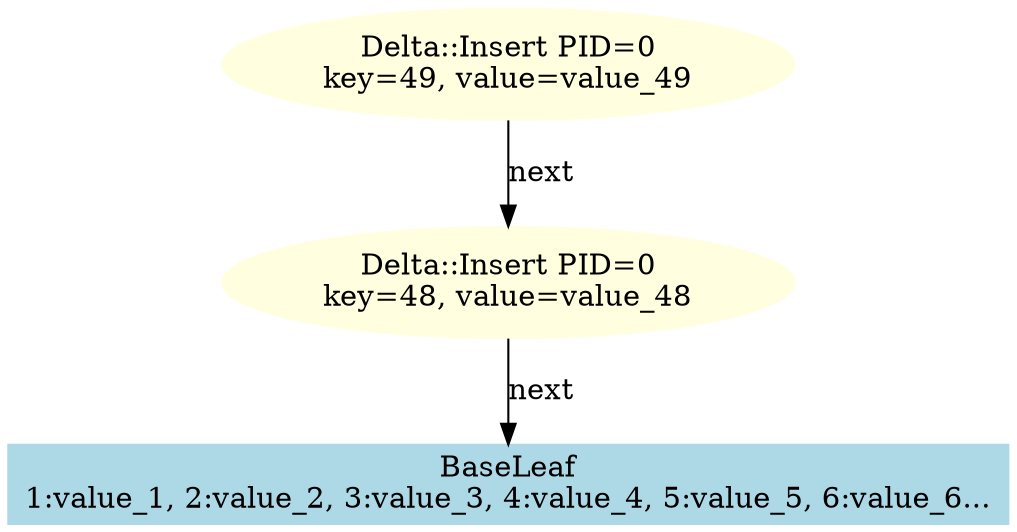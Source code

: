 digraph bwtree {
    node0[label="Delta::Insert PID=0\nkey=49, value=value_49"][style="filled"][color="lightyellow"][shape="ellipse"];
    node1[label="Delta::Insert PID=0\nkey=48, value=value_48"][style="filled"][color="lightyellow"][shape="ellipse"];
    node2[label="BaseLeaf\n1:value_1, 2:value_2, 3:value_3, 4:value_4, 5:value_5, 6:value_6..."][style="filled"][color="lightblue"][shape="box"];
    node1 -> node2[label="next"];
    node0 -> node1[label="next"];
}
